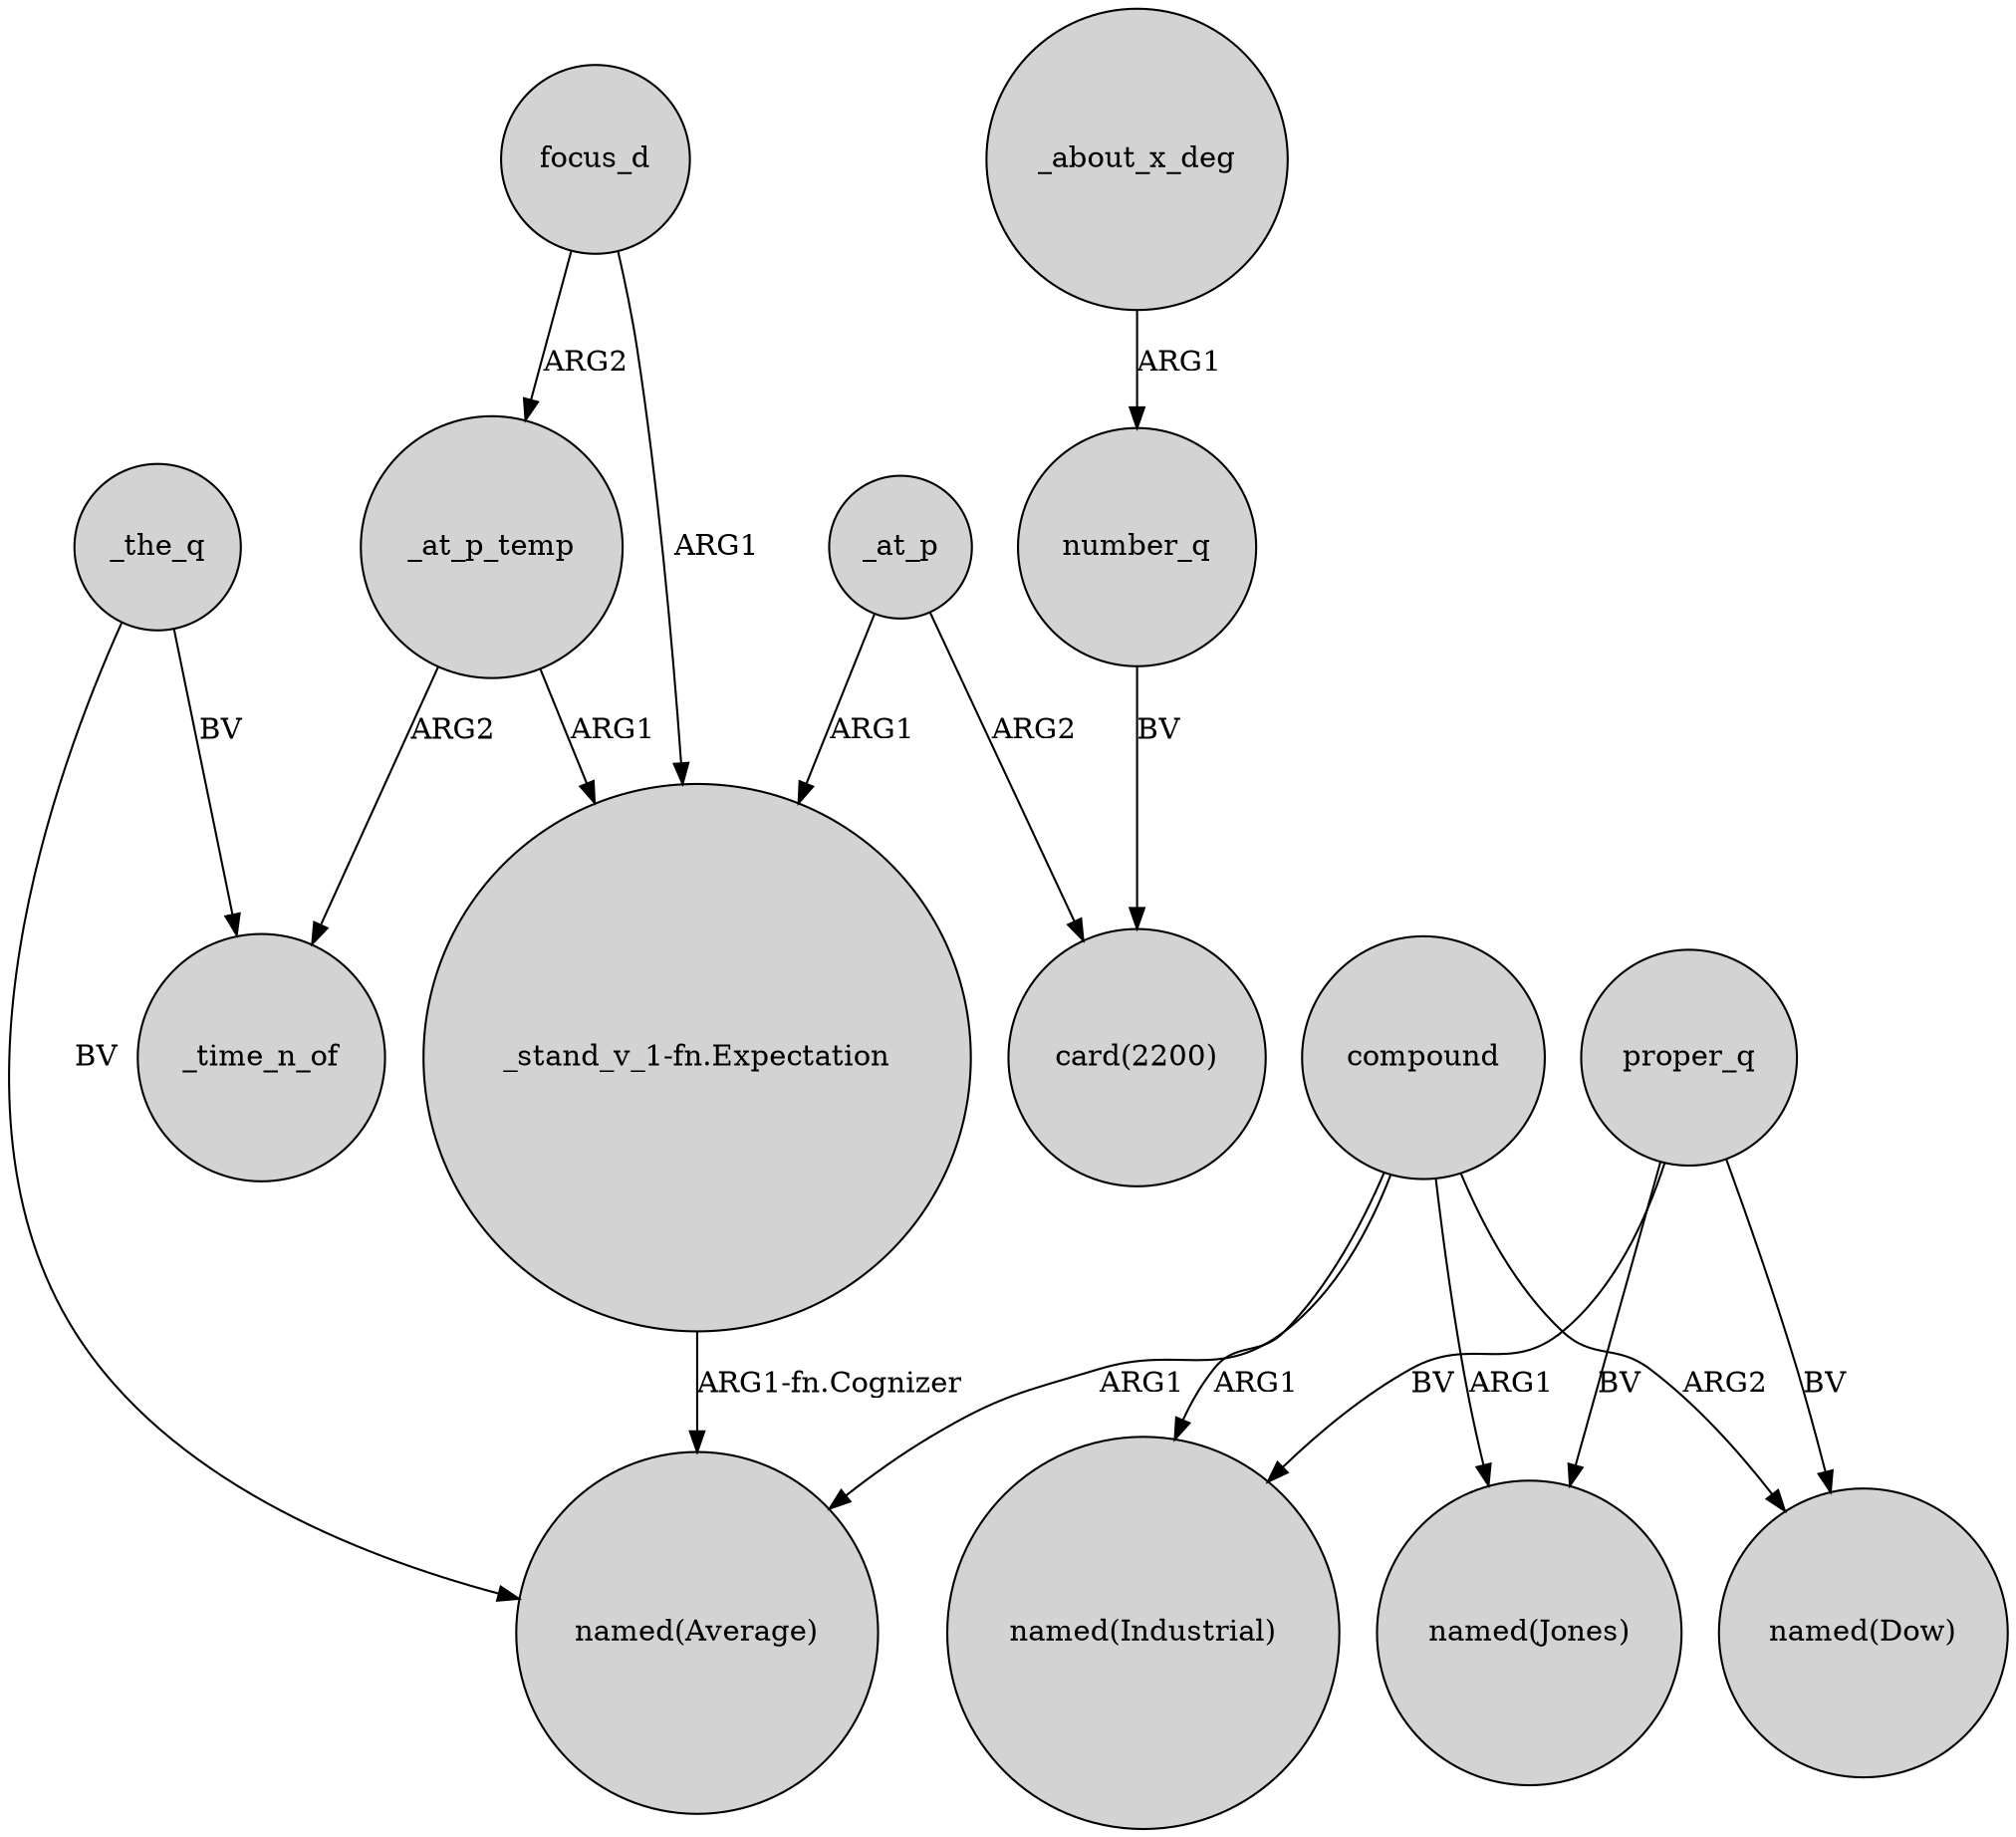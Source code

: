 digraph {
	node [shape=circle style=filled]
	_at_p -> "_stand_v_1-fn.Expectation" [label=ARG1]
	"_stand_v_1-fn.Expectation" -> "named(Average)" [label="ARG1-fn.Cognizer"]
	focus_d -> _at_p_temp [label=ARG2]
	_the_q -> _time_n_of [label=BV]
	_at_p_temp -> _time_n_of [label=ARG2]
	compound -> "named(Jones)" [label=ARG1]
	_at_p_temp -> "_stand_v_1-fn.Expectation" [label=ARG1]
	_the_q -> "named(Average)" [label=BV]
	proper_q -> "named(Jones)" [label=BV]
	focus_d -> "_stand_v_1-fn.Expectation" [label=ARG1]
	proper_q -> "named(Dow)" [label=BV]
	compound -> "named(Industrial)" [label=ARG1]
	compound -> "named(Average)" [label=ARG1]
	_at_p -> "card(2200)" [label=ARG2]
	compound -> "named(Dow)" [label=ARG2]
	_about_x_deg -> number_q [label=ARG1]
	number_q -> "card(2200)" [label=BV]
	proper_q -> "named(Industrial)" [label=BV]
}
